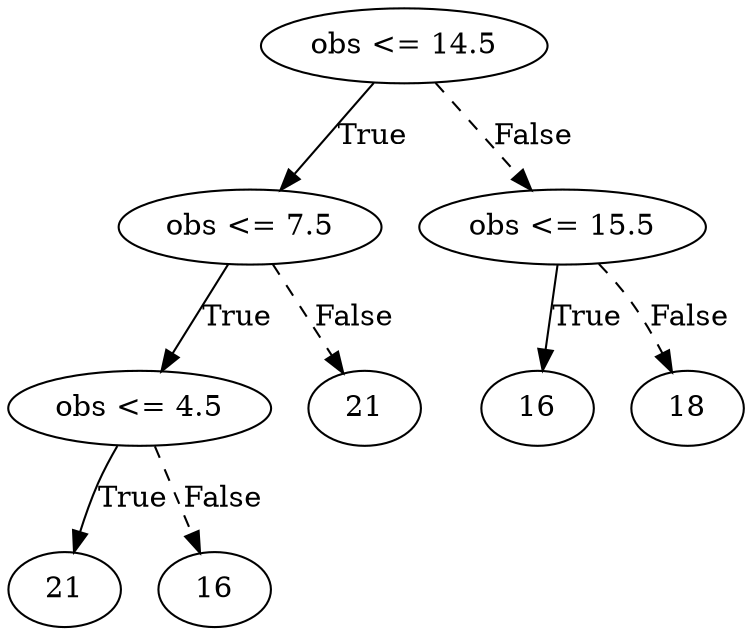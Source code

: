 digraph {
0 [label="obs <= 14.5"];
1 [label="obs <= 7.5"];
2 [label="obs <= 4.5"];
3 [label="21"];
2 -> 3 [label="True"];
4 [label="16"];
2 -> 4 [style="dashed", label="False"];
1 -> 2 [label="True"];
5 [label="21"];
1 -> 5 [style="dashed", label="False"];
0 -> 1 [label="True"];
6 [label="obs <= 15.5"];
7 [label="16"];
6 -> 7 [label="True"];
8 [label="18"];
6 -> 8 [style="dashed", label="False"];
0 -> 6 [style="dashed", label="False"];

}